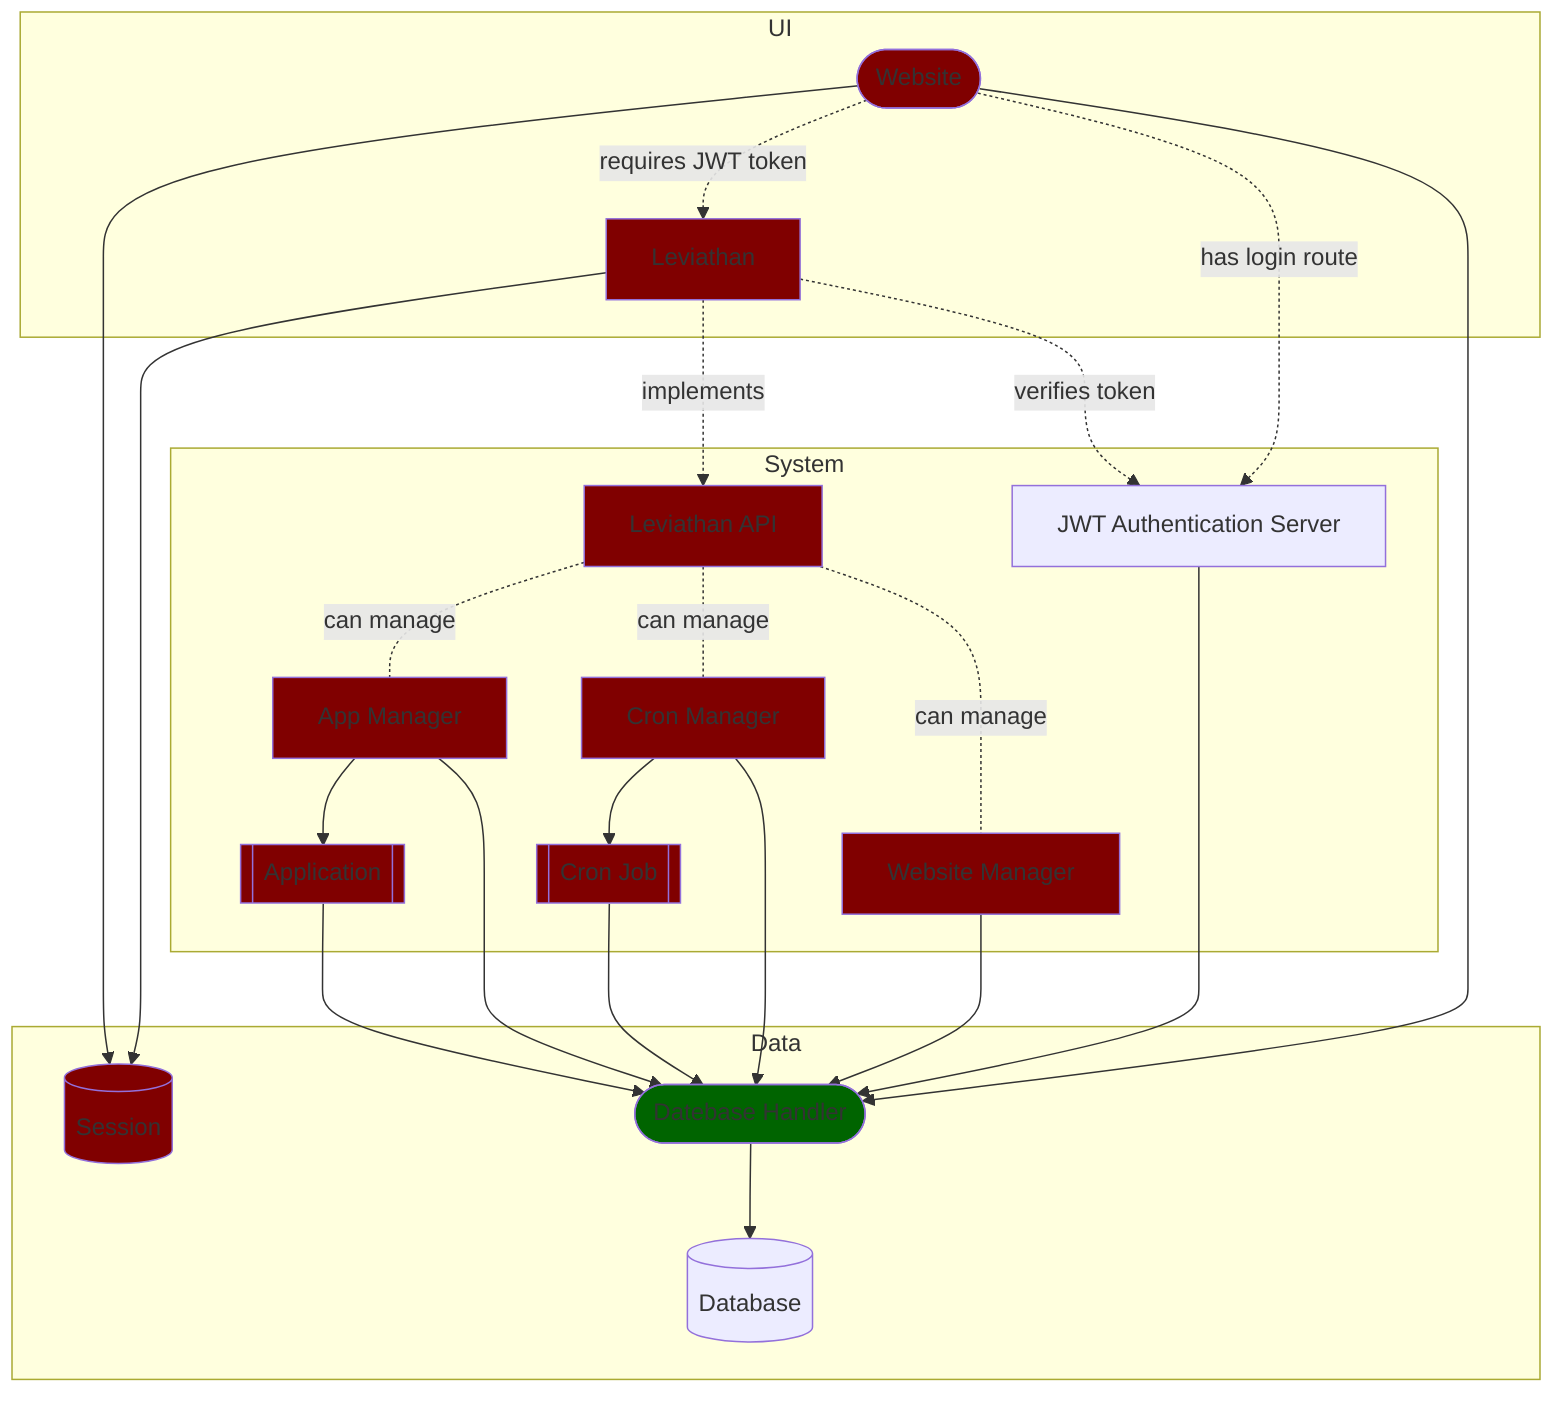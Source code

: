 graph TD
	classDef TODO fill:#800000;
	classDef IN_PROGRESS fill:#006400;

	subgraph data [Data]
	db[(Database)]
	session[(Session)]:::TODO
	dbh([Datebase Handler]):::IN_PROGRESS
	end

	subgraph ui [UI]
	web([Website]):::TODO
	leviathan[Leviathan]:::TODO
	end

	subgraph system [System]
	jwt[JWT Authentication Server]
	api[Leviathan API]:::TODO
	webmanager[Website Manager]:::TODO
	cronmanager[Cron Manager]:::TODO
	cronjob[[Cron Job]]:::TODO
	appmanager[App Manager]:::TODO
	app[[Application]]:::TODO
	end

	web-->dbh
	web-.->|requires JWT token|leviathan
	web-.->|has login route|jwt
	leviathan-.->|verifies token|jwt
	leviathan-.->|implements|api
	jwt-->dbh
	api-.-|can manage|webmanager
	api-.-|can manage|cronmanager
	api-.-|can manage|appmanager
	webmanager-->dbh
	cronmanager-->dbh
	cronmanager-->cronjob
	cronjob-->dbh
	appmanager-->dbh
	appmanager-->app
	app-->dbh
	leviathan-->session
	web-->session
	dbh-->db